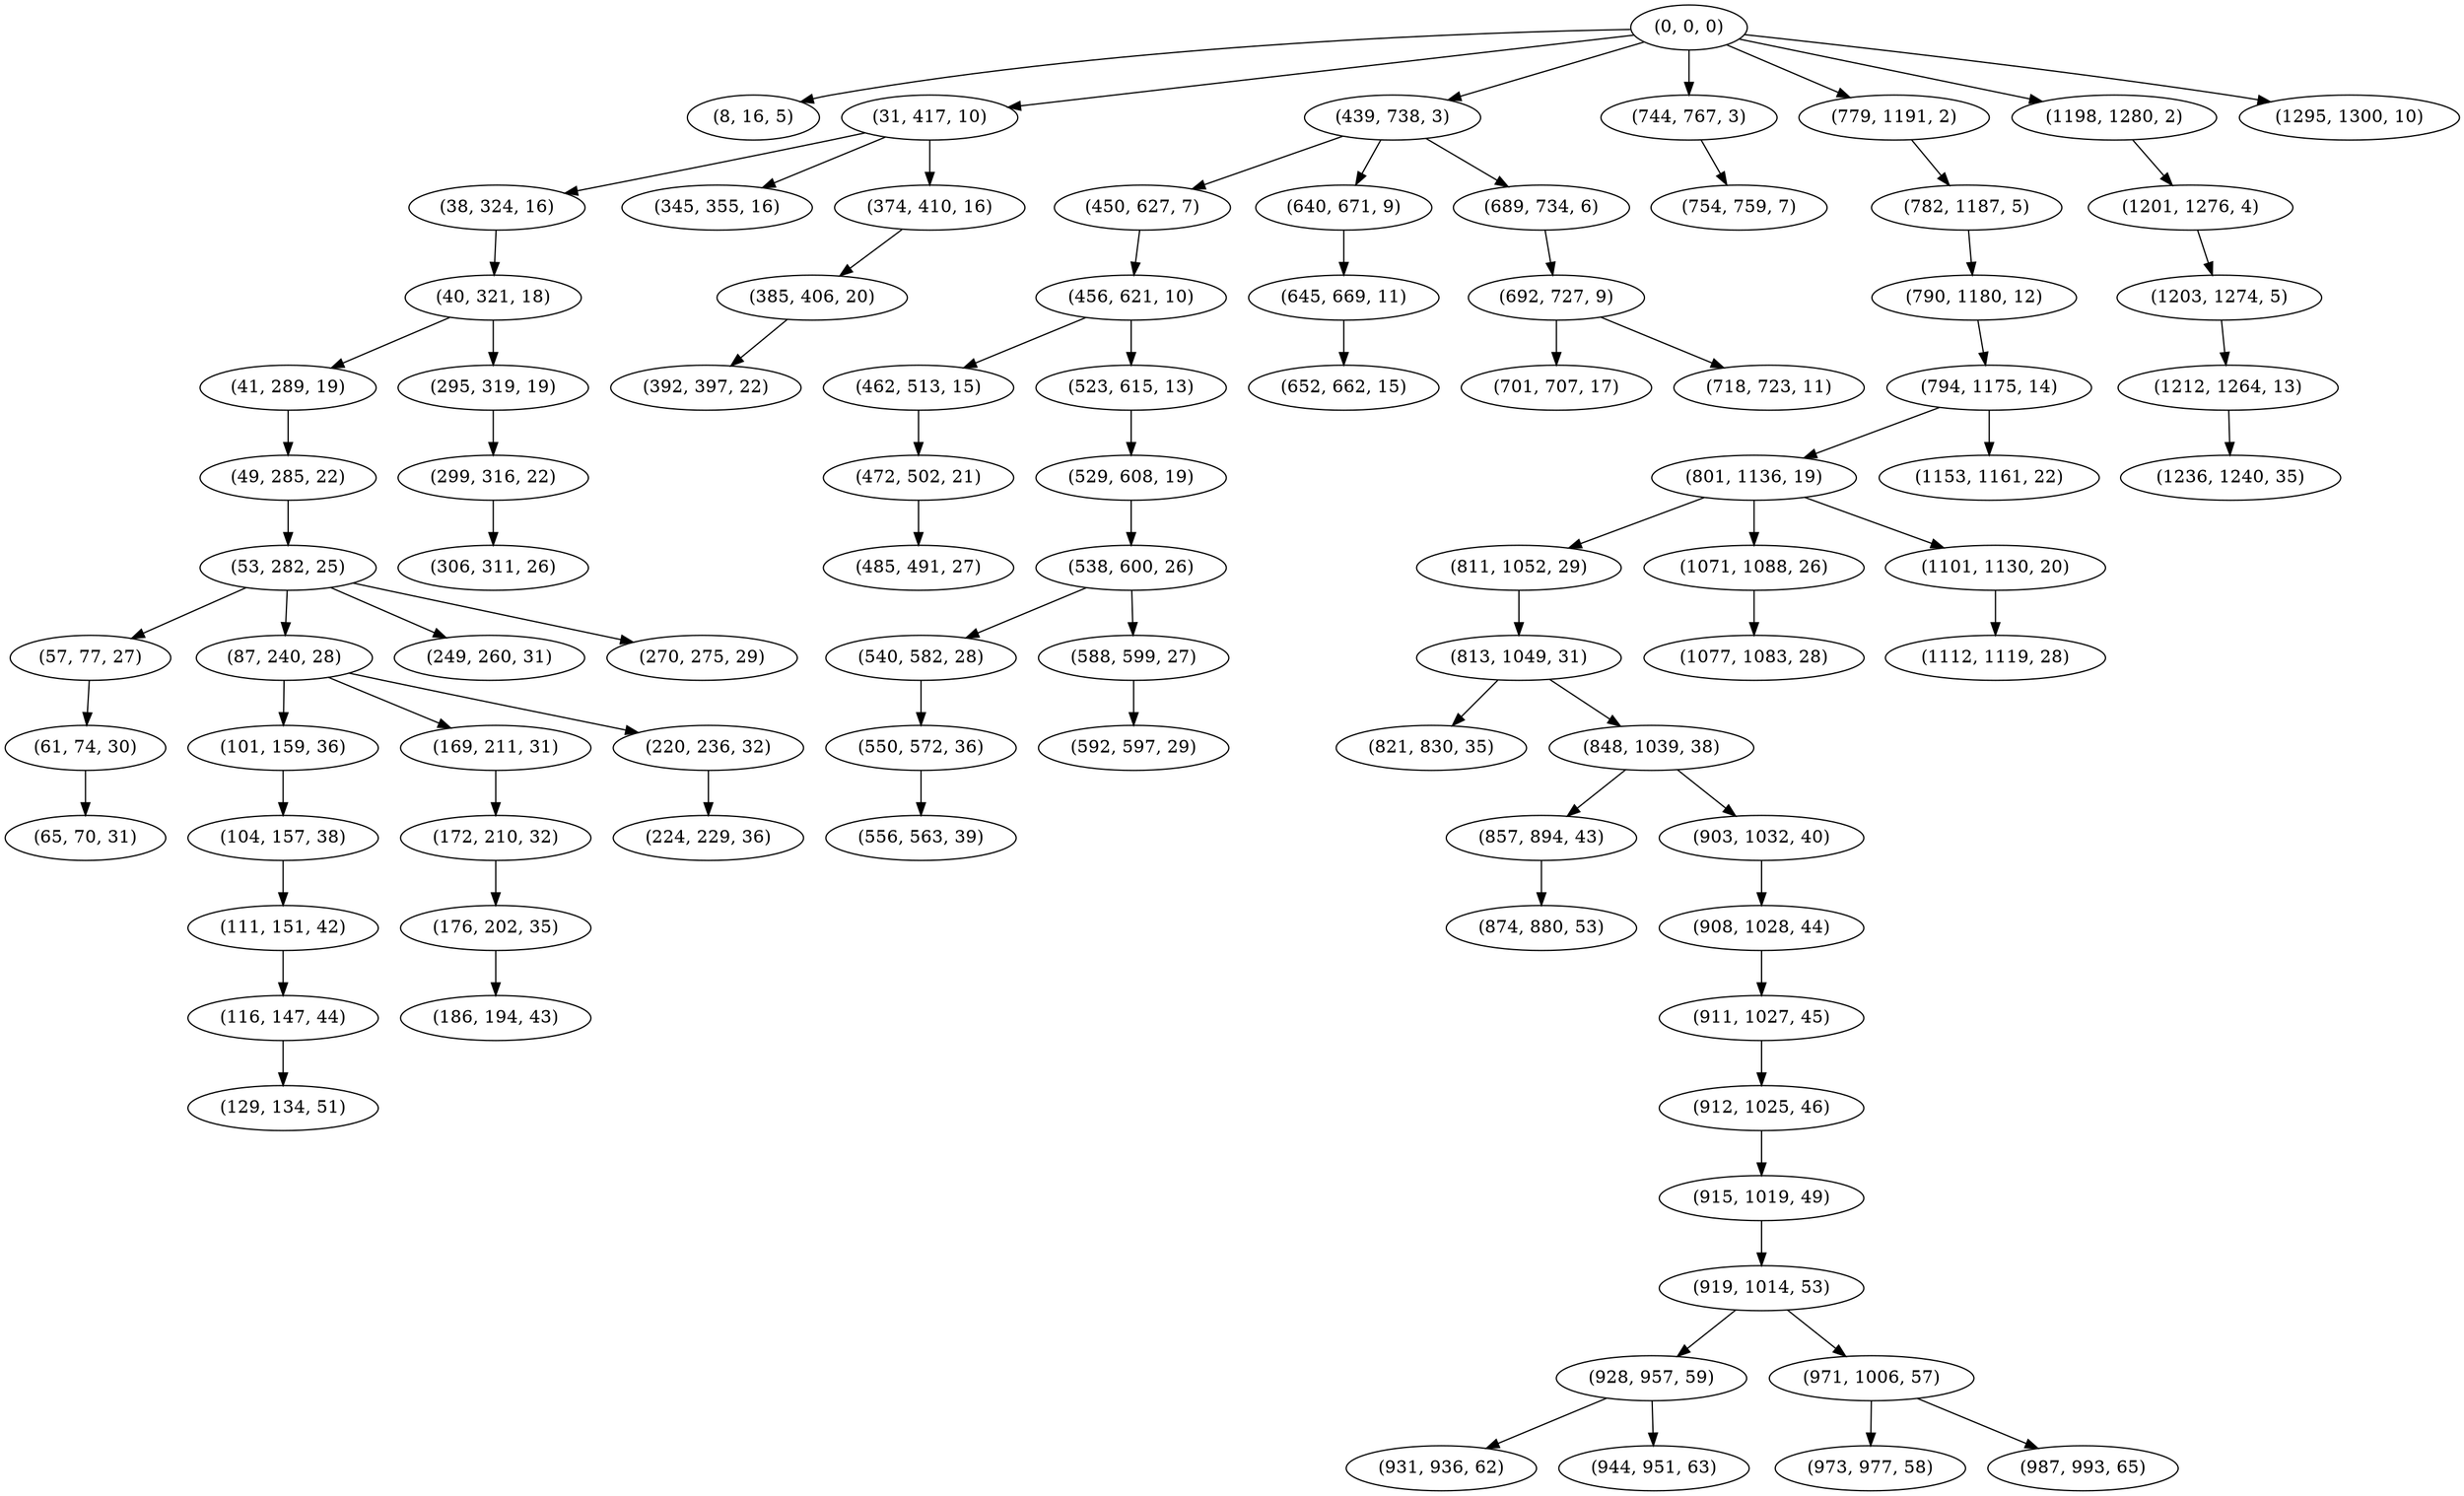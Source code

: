 digraph tree {
    "(0, 0, 0)";
    "(8, 16, 5)";
    "(31, 417, 10)";
    "(38, 324, 16)";
    "(40, 321, 18)";
    "(41, 289, 19)";
    "(49, 285, 22)";
    "(53, 282, 25)";
    "(57, 77, 27)";
    "(61, 74, 30)";
    "(65, 70, 31)";
    "(87, 240, 28)";
    "(101, 159, 36)";
    "(104, 157, 38)";
    "(111, 151, 42)";
    "(116, 147, 44)";
    "(129, 134, 51)";
    "(169, 211, 31)";
    "(172, 210, 32)";
    "(176, 202, 35)";
    "(186, 194, 43)";
    "(220, 236, 32)";
    "(224, 229, 36)";
    "(249, 260, 31)";
    "(270, 275, 29)";
    "(295, 319, 19)";
    "(299, 316, 22)";
    "(306, 311, 26)";
    "(345, 355, 16)";
    "(374, 410, 16)";
    "(385, 406, 20)";
    "(392, 397, 22)";
    "(439, 738, 3)";
    "(450, 627, 7)";
    "(456, 621, 10)";
    "(462, 513, 15)";
    "(472, 502, 21)";
    "(485, 491, 27)";
    "(523, 615, 13)";
    "(529, 608, 19)";
    "(538, 600, 26)";
    "(540, 582, 28)";
    "(550, 572, 36)";
    "(556, 563, 39)";
    "(588, 599, 27)";
    "(592, 597, 29)";
    "(640, 671, 9)";
    "(645, 669, 11)";
    "(652, 662, 15)";
    "(689, 734, 6)";
    "(692, 727, 9)";
    "(701, 707, 17)";
    "(718, 723, 11)";
    "(744, 767, 3)";
    "(754, 759, 7)";
    "(779, 1191, 2)";
    "(782, 1187, 5)";
    "(790, 1180, 12)";
    "(794, 1175, 14)";
    "(801, 1136, 19)";
    "(811, 1052, 29)";
    "(813, 1049, 31)";
    "(821, 830, 35)";
    "(848, 1039, 38)";
    "(857, 894, 43)";
    "(874, 880, 53)";
    "(903, 1032, 40)";
    "(908, 1028, 44)";
    "(911, 1027, 45)";
    "(912, 1025, 46)";
    "(915, 1019, 49)";
    "(919, 1014, 53)";
    "(928, 957, 59)";
    "(931, 936, 62)";
    "(944, 951, 63)";
    "(971, 1006, 57)";
    "(973, 977, 58)";
    "(987, 993, 65)";
    "(1071, 1088, 26)";
    "(1077, 1083, 28)";
    "(1101, 1130, 20)";
    "(1112, 1119, 28)";
    "(1153, 1161, 22)";
    "(1198, 1280, 2)";
    "(1201, 1276, 4)";
    "(1203, 1274, 5)";
    "(1212, 1264, 13)";
    "(1236, 1240, 35)";
    "(1295, 1300, 10)";
    "(0, 0, 0)" -> "(8, 16, 5)";
    "(0, 0, 0)" -> "(31, 417, 10)";
    "(0, 0, 0)" -> "(439, 738, 3)";
    "(0, 0, 0)" -> "(744, 767, 3)";
    "(0, 0, 0)" -> "(779, 1191, 2)";
    "(0, 0, 0)" -> "(1198, 1280, 2)";
    "(0, 0, 0)" -> "(1295, 1300, 10)";
    "(31, 417, 10)" -> "(38, 324, 16)";
    "(31, 417, 10)" -> "(345, 355, 16)";
    "(31, 417, 10)" -> "(374, 410, 16)";
    "(38, 324, 16)" -> "(40, 321, 18)";
    "(40, 321, 18)" -> "(41, 289, 19)";
    "(40, 321, 18)" -> "(295, 319, 19)";
    "(41, 289, 19)" -> "(49, 285, 22)";
    "(49, 285, 22)" -> "(53, 282, 25)";
    "(53, 282, 25)" -> "(57, 77, 27)";
    "(53, 282, 25)" -> "(87, 240, 28)";
    "(53, 282, 25)" -> "(249, 260, 31)";
    "(53, 282, 25)" -> "(270, 275, 29)";
    "(57, 77, 27)" -> "(61, 74, 30)";
    "(61, 74, 30)" -> "(65, 70, 31)";
    "(87, 240, 28)" -> "(101, 159, 36)";
    "(87, 240, 28)" -> "(169, 211, 31)";
    "(87, 240, 28)" -> "(220, 236, 32)";
    "(101, 159, 36)" -> "(104, 157, 38)";
    "(104, 157, 38)" -> "(111, 151, 42)";
    "(111, 151, 42)" -> "(116, 147, 44)";
    "(116, 147, 44)" -> "(129, 134, 51)";
    "(169, 211, 31)" -> "(172, 210, 32)";
    "(172, 210, 32)" -> "(176, 202, 35)";
    "(176, 202, 35)" -> "(186, 194, 43)";
    "(220, 236, 32)" -> "(224, 229, 36)";
    "(295, 319, 19)" -> "(299, 316, 22)";
    "(299, 316, 22)" -> "(306, 311, 26)";
    "(374, 410, 16)" -> "(385, 406, 20)";
    "(385, 406, 20)" -> "(392, 397, 22)";
    "(439, 738, 3)" -> "(450, 627, 7)";
    "(439, 738, 3)" -> "(640, 671, 9)";
    "(439, 738, 3)" -> "(689, 734, 6)";
    "(450, 627, 7)" -> "(456, 621, 10)";
    "(456, 621, 10)" -> "(462, 513, 15)";
    "(456, 621, 10)" -> "(523, 615, 13)";
    "(462, 513, 15)" -> "(472, 502, 21)";
    "(472, 502, 21)" -> "(485, 491, 27)";
    "(523, 615, 13)" -> "(529, 608, 19)";
    "(529, 608, 19)" -> "(538, 600, 26)";
    "(538, 600, 26)" -> "(540, 582, 28)";
    "(538, 600, 26)" -> "(588, 599, 27)";
    "(540, 582, 28)" -> "(550, 572, 36)";
    "(550, 572, 36)" -> "(556, 563, 39)";
    "(588, 599, 27)" -> "(592, 597, 29)";
    "(640, 671, 9)" -> "(645, 669, 11)";
    "(645, 669, 11)" -> "(652, 662, 15)";
    "(689, 734, 6)" -> "(692, 727, 9)";
    "(692, 727, 9)" -> "(701, 707, 17)";
    "(692, 727, 9)" -> "(718, 723, 11)";
    "(744, 767, 3)" -> "(754, 759, 7)";
    "(779, 1191, 2)" -> "(782, 1187, 5)";
    "(782, 1187, 5)" -> "(790, 1180, 12)";
    "(790, 1180, 12)" -> "(794, 1175, 14)";
    "(794, 1175, 14)" -> "(801, 1136, 19)";
    "(794, 1175, 14)" -> "(1153, 1161, 22)";
    "(801, 1136, 19)" -> "(811, 1052, 29)";
    "(801, 1136, 19)" -> "(1071, 1088, 26)";
    "(801, 1136, 19)" -> "(1101, 1130, 20)";
    "(811, 1052, 29)" -> "(813, 1049, 31)";
    "(813, 1049, 31)" -> "(821, 830, 35)";
    "(813, 1049, 31)" -> "(848, 1039, 38)";
    "(848, 1039, 38)" -> "(857, 894, 43)";
    "(848, 1039, 38)" -> "(903, 1032, 40)";
    "(857, 894, 43)" -> "(874, 880, 53)";
    "(903, 1032, 40)" -> "(908, 1028, 44)";
    "(908, 1028, 44)" -> "(911, 1027, 45)";
    "(911, 1027, 45)" -> "(912, 1025, 46)";
    "(912, 1025, 46)" -> "(915, 1019, 49)";
    "(915, 1019, 49)" -> "(919, 1014, 53)";
    "(919, 1014, 53)" -> "(928, 957, 59)";
    "(919, 1014, 53)" -> "(971, 1006, 57)";
    "(928, 957, 59)" -> "(931, 936, 62)";
    "(928, 957, 59)" -> "(944, 951, 63)";
    "(971, 1006, 57)" -> "(973, 977, 58)";
    "(971, 1006, 57)" -> "(987, 993, 65)";
    "(1071, 1088, 26)" -> "(1077, 1083, 28)";
    "(1101, 1130, 20)" -> "(1112, 1119, 28)";
    "(1198, 1280, 2)" -> "(1201, 1276, 4)";
    "(1201, 1276, 4)" -> "(1203, 1274, 5)";
    "(1203, 1274, 5)" -> "(1212, 1264, 13)";
    "(1212, 1264, 13)" -> "(1236, 1240, 35)";
}
